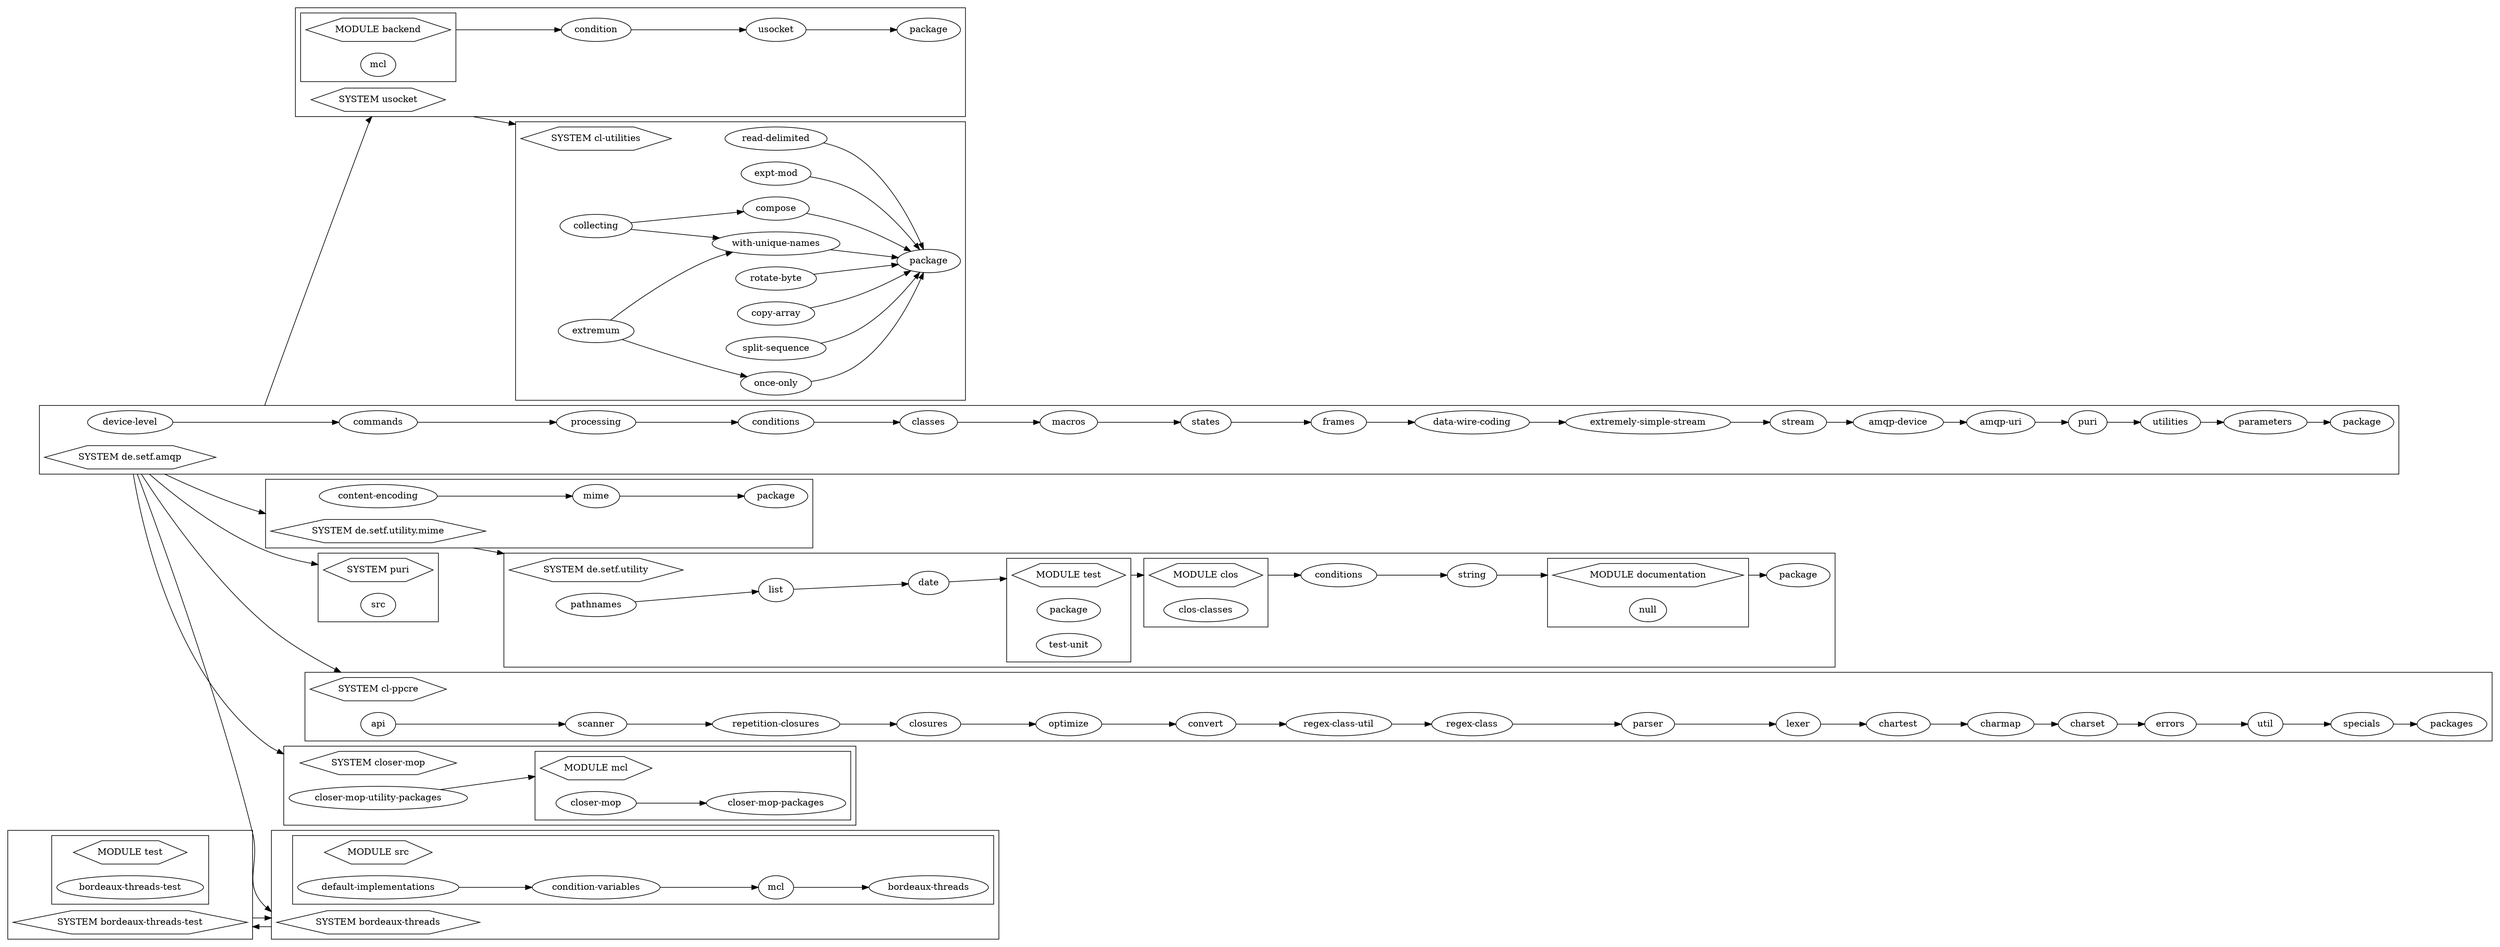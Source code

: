 digraph "AMQP-20100202T023418Z00" { rankdir=LR; compound=true;subgraph cluster42961 {n_cluster42961 [label="SYSTEM de.setf.utility", shape=hexagon];"CL-SOURCE-FILE49058" [label=package];subgraph cluster49059 {n_cluster49059 [label="MODULE documentation", shape=hexagon];"CL-SOURCE-FILE49060" [label=null];}n_cluster49059 -> "CL-SOURCE-FILE49058" [ltail=cluster49059];"CL-SOURCE-FILE49061" [label=string];"CL-SOURCE-FILE49061" -> n_cluster49059 [lhead=cluster49059];"CL-SOURCE-FILE49062" [label=conditions];"CL-SOURCE-FILE49062" -> "CL-SOURCE-FILE49061" ;subgraph cluster42967 {n_cluster42967 [label="MODULE clos", shape=hexagon];"CL-SOURCE-FILE49063" [label="clos-classes"];}n_cluster42967 -> "CL-SOURCE-FILE49062" [ltail=cluster42967];subgraph cluster42969 {n_cluster42969 [label="MODULE test", shape=hexagon];"CL-SOURCE-FILE49064" [label=package];"CL-SOURCE-FILE49065" [label="test-unit"];}n_cluster42969 -> n_cluster42967 [ltail=cluster42969, lhead=cluster42967];/* #<MODULE "test" #x35826F6> -> #<MODULE "clos" #x3581A86> */"CL-SOURCE-FILE49066" [label=date];"CL-SOURCE-FILE49066" -> n_cluster42969 [lhead=cluster42969];"CL-SOURCE-FILE49067" [label=list];"CL-SOURCE-FILE49067" -> "CL-SOURCE-FILE49066" ;"CL-SOURCE-FILE49068" [label=pathnames];"CL-SOURCE-FILE49068" -> "CL-SOURCE-FILE49067" ;}subgraph cluster42975 {n_cluster42975 [label="SYSTEM de.setf.utility.mime", shape=hexagon];"CL-SOURCE-FILE49069" [label=package];"CL-SOURCE-FILE49070" [label=mime];"CL-SOURCE-FILE49070" -> "CL-SOURCE-FILE49069" ;"CL-SOURCE-FILE49071" [label="content-encoding"];"CL-SOURCE-FILE49071" -> "CL-SOURCE-FILE49070" ;}n_cluster42975 -> n_cluster42961 [ltail=cluster42975, lhead=cluster42961];/* #<SYSTEM "de.setf.utility.mime" #x35760A6> -> #<SYSTEM "de.setf.utility" #x357D196> */subgraph cluster42979 {n_cluster42979 [label="SYSTEM puri", shape=hexagon];"CL-SOURCE-FILE49072" [label=src];}subgraph cluster42981 {n_cluster42981 [label="SYSTEM cl-ppcre", shape=hexagon];"CL-SOURCE-FILE49073" [label=packages];"CL-SOURCE-FILE49074" [label=specials];"CL-SOURCE-FILE49074" -> "CL-SOURCE-FILE49073" ;"CL-SOURCE-FILE49075" [label=util];"CL-SOURCE-FILE49075" -> "CL-SOURCE-FILE49074" ;"CL-SOURCE-FILE49076" [label=errors];"CL-SOURCE-FILE49076" -> "CL-SOURCE-FILE49075" ;"CL-SOURCE-FILE49077" [label=charset];"CL-SOURCE-FILE49077" -> "CL-SOURCE-FILE49076" ;"CL-SOURCE-FILE49078" [label=charmap];"CL-SOURCE-FILE49078" -> "CL-SOURCE-FILE49077" ;"CL-SOURCE-FILE49079" [label=chartest];"CL-SOURCE-FILE49079" -> "CL-SOURCE-FILE49078" ;"CL-SOURCE-FILE49080" [label=lexer];"CL-SOURCE-FILE49080" -> "CL-SOURCE-FILE49079" ;"CL-SOURCE-FILE49081" [label=parser];"CL-SOURCE-FILE49081" -> "CL-SOURCE-FILE49080" ;"CL-SOURCE-FILE49082" [label="regex-class"];"CL-SOURCE-FILE49082" -> "CL-SOURCE-FILE49081" ;"CL-SOURCE-FILE49083" [label="regex-class-util"];"CL-SOURCE-FILE49083" -> "CL-SOURCE-FILE49082" ;"CL-SOURCE-FILE49084" [label=convert];"CL-SOURCE-FILE49084" -> "CL-SOURCE-FILE49083" ;"CL-SOURCE-FILE49085" [label=optimize];"CL-SOURCE-FILE49085" -> "CL-SOURCE-FILE49084" ;"CL-SOURCE-FILE49086" [label=closures];"CL-SOURCE-FILE49086" -> "CL-SOURCE-FILE49085" ;"CL-SOURCE-FILE49087" [label="repetition-closures"];"CL-SOURCE-FILE49087" -> "CL-SOURCE-FILE49086" ;"CL-SOURCE-FILE49088" [label=scanner];"CL-SOURCE-FILE49088" -> "CL-SOURCE-FILE49087" ;"CL-SOURCE-FILE49089" [label=api];"CL-SOURCE-FILE49089" -> "CL-SOURCE-FILE49088" ;}subgraph cluster43020 {n_cluster43020 [label="SYSTEM bordeaux-threads-test", shape=hexagon];subgraph cluster43021 {n_cluster43021 [label="MODULE test", shape=hexagon];"CL-SOURCE-FILE49090" [label="bordeaux-threads-test"];}}n_cluster43020 -> n_cluster43023 [ltail=cluster43020, lhead=cluster43023];/* #<SYSTEM "bordeaux-threads-test" #x35E1DE6> -> #<SYSTEM "bordeaux-threads" #x35D441E> */subgraph cluster43023 {n_cluster43023 [label="SYSTEM bordeaux-threads", shape=hexagon];subgraph cluster43024 {n_cluster43024 [label="MODULE src", shape=hexagon];"CL-SOURCE-FILE49091" [label="bordeaux-threads"];"CL-SOURCE-FILE49092" [label=mcl];"CL-SOURCE-FILE49092" -> "CL-SOURCE-FILE49091" ;"CL-SOURCE-FILE49093" [label="condition-variables"];"CL-SOURCE-FILE49093" -> "CL-SOURCE-FILE49092" ;"CL-SOURCE-FILE49094" [label="default-implementations"];"CL-SOURCE-FILE49094" -> "CL-SOURCE-FILE49093" ;}}n_cluster43023 -> n_cluster43020 [ltail=cluster43023, lhead=cluster43020];/* #<SYSTEM "bordeaux-threads" #x35D441E> -> #<SYSTEM "bordeaux-threads-test" #x35E1DE6> */subgraph cluster43029 {n_cluster43029 [label="SYSTEM closer-mop", shape=hexagon];subgraph cluster43030 {n_cluster43030 [label="MODULE mcl", shape=hexagon];"CL-SOURCE-FILE49095" [label="closer-mop-packages"];"CL-SOURCE-FILE49096" [label="closer-mop"];"CL-SOURCE-FILE49096" -> "CL-SOURCE-FILE49095" ;}"CL-SOURCE-FILE49097" [label="closer-mop-utility-packages"];"CL-SOURCE-FILE49097" -> n_cluster43030 [lhead=cluster43030];}subgraph cluster43034 {n_cluster43034 [label="SYSTEM cl-utilities", shape=hexagon];"CL-SOURCE-FILE49098" [label=package];"CL-SOURCE-FILE49099" [label="split-sequence"];"CL-SOURCE-FILE49099" -> "CL-SOURCE-FILE49098" ;"CL-SOURCE-FILE49100" [label=extremum];"CL-SOURCE-FILE49100" -> "CL-SOURCE-FILE49101" ;"CL-SOURCE-FILE49100" -> "CL-SOURCE-FILE49102" ;"CL-SOURCE-FILE49103" [label="read-delimited"];"CL-SOURCE-FILE49103" -> "CL-SOURCE-FILE49098" ;"CL-SOURCE-FILE49104" [label="expt-mod"];"CL-SOURCE-FILE49104" -> "CL-SOURCE-FILE49098" ;"CL-SOURCE-FILE49102" [label="with-unique-names"];"CL-SOURCE-FILE49102" -> "CL-SOURCE-FILE49098" ;"CL-SOURCE-FILE49105" [label=collecting];"CL-SOURCE-FILE49105" -> "CL-SOURCE-FILE49106" ;"CL-SOURCE-FILE49105" -> "CL-SOURCE-FILE49102" ;"CL-SOURCE-FILE49101" [label="once-only"];"CL-SOURCE-FILE49101" -> "CL-SOURCE-FILE49098" ;"CL-SOURCE-FILE49107" [label="rotate-byte"];"CL-SOURCE-FILE49107" -> "CL-SOURCE-FILE49098" ;"CL-SOURCE-FILE49108" [label="copy-array"];"CL-SOURCE-FILE49108" -> "CL-SOURCE-FILE49098" ;"CL-SOURCE-FILE49106" [label=compose];"CL-SOURCE-FILE49106" -> "CL-SOURCE-FILE49098" ;}subgraph cluster43046 {n_cluster43046 [label="SYSTEM usocket", shape=hexagon];"CL-SOURCE-FILE49109" [label=package];"CL-SOURCE-FILE49110" [label=usocket];"CL-SOURCE-FILE49110" -> "CL-SOURCE-FILE49109" ;"CL-SOURCE-FILE49111" [label=condition];"CL-SOURCE-FILE49111" -> "CL-SOURCE-FILE49110" ;subgraph cluster43050 {n_cluster43050 [label="MODULE backend", shape=hexagon];"CL-SOURCE-FILE49112" [label=mcl];}n_cluster43050 -> "CL-SOURCE-FILE49111" [ltail=cluster43050];}n_cluster43046 -> n_cluster43034 [ltail=cluster43046, lhead=cluster43034];/* #<SYSTEM "usocket" #x35FA836> -> #<SYSTEM "cl-utilities" #x36041BE> */subgraph cluster43052 {n_cluster43052 [label="SYSTEM de.setf.amqp", shape=hexagon];"CL-SOURCE-FILE49113" [label=package];"CL-SOURCE-FILE49114" [label=parameters];"CL-SOURCE-FILE49114" -> "CL-SOURCE-FILE49113" ;"CL-SOURCE-FILE49115" [label=utilities];"CL-SOURCE-FILE49115" -> "CL-SOURCE-FILE49114" ;"CL-SOURCE-FILE49116" [label=puri];"CL-SOURCE-FILE49116" -> "CL-SOURCE-FILE49115" ;"CL-SOURCE-FILE49117" [label="amqp-uri"];"CL-SOURCE-FILE49117" -> "CL-SOURCE-FILE49116" ;"CL-SOURCE-FILE49118" [label="amqp-device"];"CL-SOURCE-FILE49118" -> "CL-SOURCE-FILE49117" ;"CL-SOURCE-FILE49119" [label=stream];"CL-SOURCE-FILE49119" -> "CL-SOURCE-FILE49118" ;"CL-SOURCE-FILE49120" [label="extremely-simple-stream"];"CL-SOURCE-FILE49120" -> "CL-SOURCE-FILE49119" ;"CL-SOURCE-FILE49121" [label="data-wire-coding"];"CL-SOURCE-FILE49121" -> "CL-SOURCE-FILE49120" ;"CL-SOURCE-FILE49122" [label=frames];"CL-SOURCE-FILE49122" -> "CL-SOURCE-FILE49121" ;"CL-SOURCE-FILE49123" [label=states];"CL-SOURCE-FILE49123" -> "CL-SOURCE-FILE49122" ;"CL-SOURCE-FILE49124" [label=macros];"CL-SOURCE-FILE49124" -> "CL-SOURCE-FILE49123" ;"CL-SOURCE-FILE49125" [label=classes];"CL-SOURCE-FILE49125" -> "CL-SOURCE-FILE49124" ;"CL-SOURCE-FILE49126" [label=conditions];"CL-SOURCE-FILE49126" -> "CL-SOURCE-FILE49125" ;"CL-SOURCE-FILE49127" [label=processing];"CL-SOURCE-FILE49127" -> "CL-SOURCE-FILE49126" ;"CL-SOURCE-FILE49128" [label=commands];"CL-SOURCE-FILE49128" -> "CL-SOURCE-FILE49127" ;"CL-SOURCE-FILE49129" [label="device-level"];"CL-SOURCE-FILE49129" -> "CL-SOURCE-FILE49128" ;}n_cluster43052 -> n_cluster42975 [ltail=cluster43052, lhead=cluster42975];/* #<SYSTEM "de.setf.amqp" #x3569E1E> -> #<SYSTEM "de.setf.utility.mime" #x35760A6> */n_cluster43052 -> n_cluster42979 [ltail=cluster43052, lhead=cluster42979];/* #<SYSTEM "de.setf.amqp" #x3569E1E> -> #<SYSTEM "puri" #x35935EE> */n_cluster43052 -> n_cluster42981 [ltail=cluster43052, lhead=cluster42981];/* #<SYSTEM "de.setf.amqp" #x3569E1E> -> #<SYSTEM "cl-ppcre" #x35AD686> */n_cluster43052 -> n_cluster43023 [ltail=cluster43052, lhead=cluster43023];/* #<SYSTEM "de.setf.amqp" #x3569E1E> -> #<SYSTEM "bordeaux-threads" #x35D441E> */n_cluster43052 -> n_cluster43029 [ltail=cluster43052, lhead=cluster43029];/* #<SYSTEM "de.setf.amqp" #x3569E1E> -> #<SYSTEM "closer-mop" #x35EDA5E> */n_cluster43052 -> n_cluster43046 [ltail=cluster43052, lhead=cluster43046];/* #<SYSTEM "de.setf.amqp" #x3569E1E> -> #<SYSTEM "usocket" #x35FA836> */}